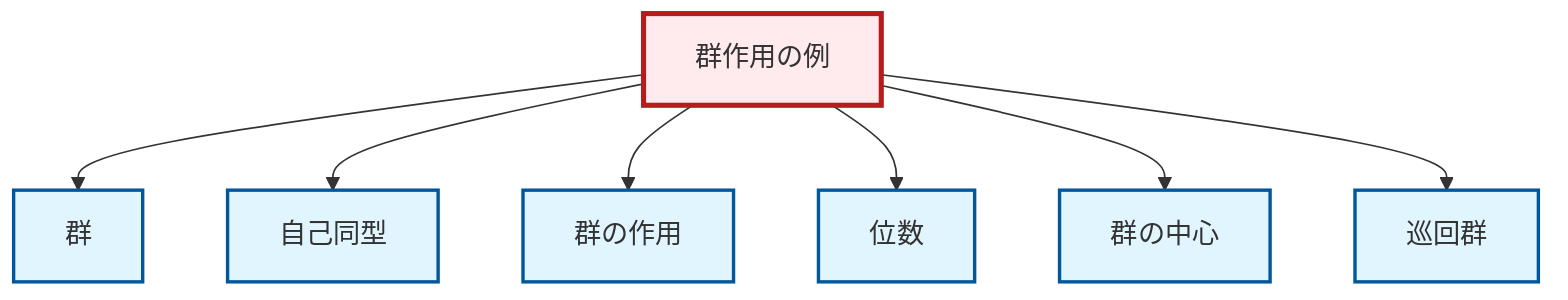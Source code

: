 graph TD
    classDef definition fill:#e1f5fe,stroke:#01579b,stroke-width:2px
    classDef theorem fill:#f3e5f5,stroke:#4a148c,stroke-width:2px
    classDef axiom fill:#fff3e0,stroke:#e65100,stroke-width:2px
    classDef example fill:#e8f5e9,stroke:#1b5e20,stroke-width:2px
    classDef current fill:#ffebee,stroke:#b71c1c,stroke-width:3px
    def-cyclic-group["巡回群"]:::definition
    def-group["群"]:::definition
    def-group-action["群の作用"]:::definition
    def-order["位数"]:::definition
    def-center-of-group["群の中心"]:::definition
    ex-group-action-examples["群作用の例"]:::example
    def-automorphism["自己同型"]:::definition
    ex-group-action-examples --> def-group
    ex-group-action-examples --> def-automorphism
    ex-group-action-examples --> def-group-action
    ex-group-action-examples --> def-order
    ex-group-action-examples --> def-center-of-group
    ex-group-action-examples --> def-cyclic-group
    class ex-group-action-examples current